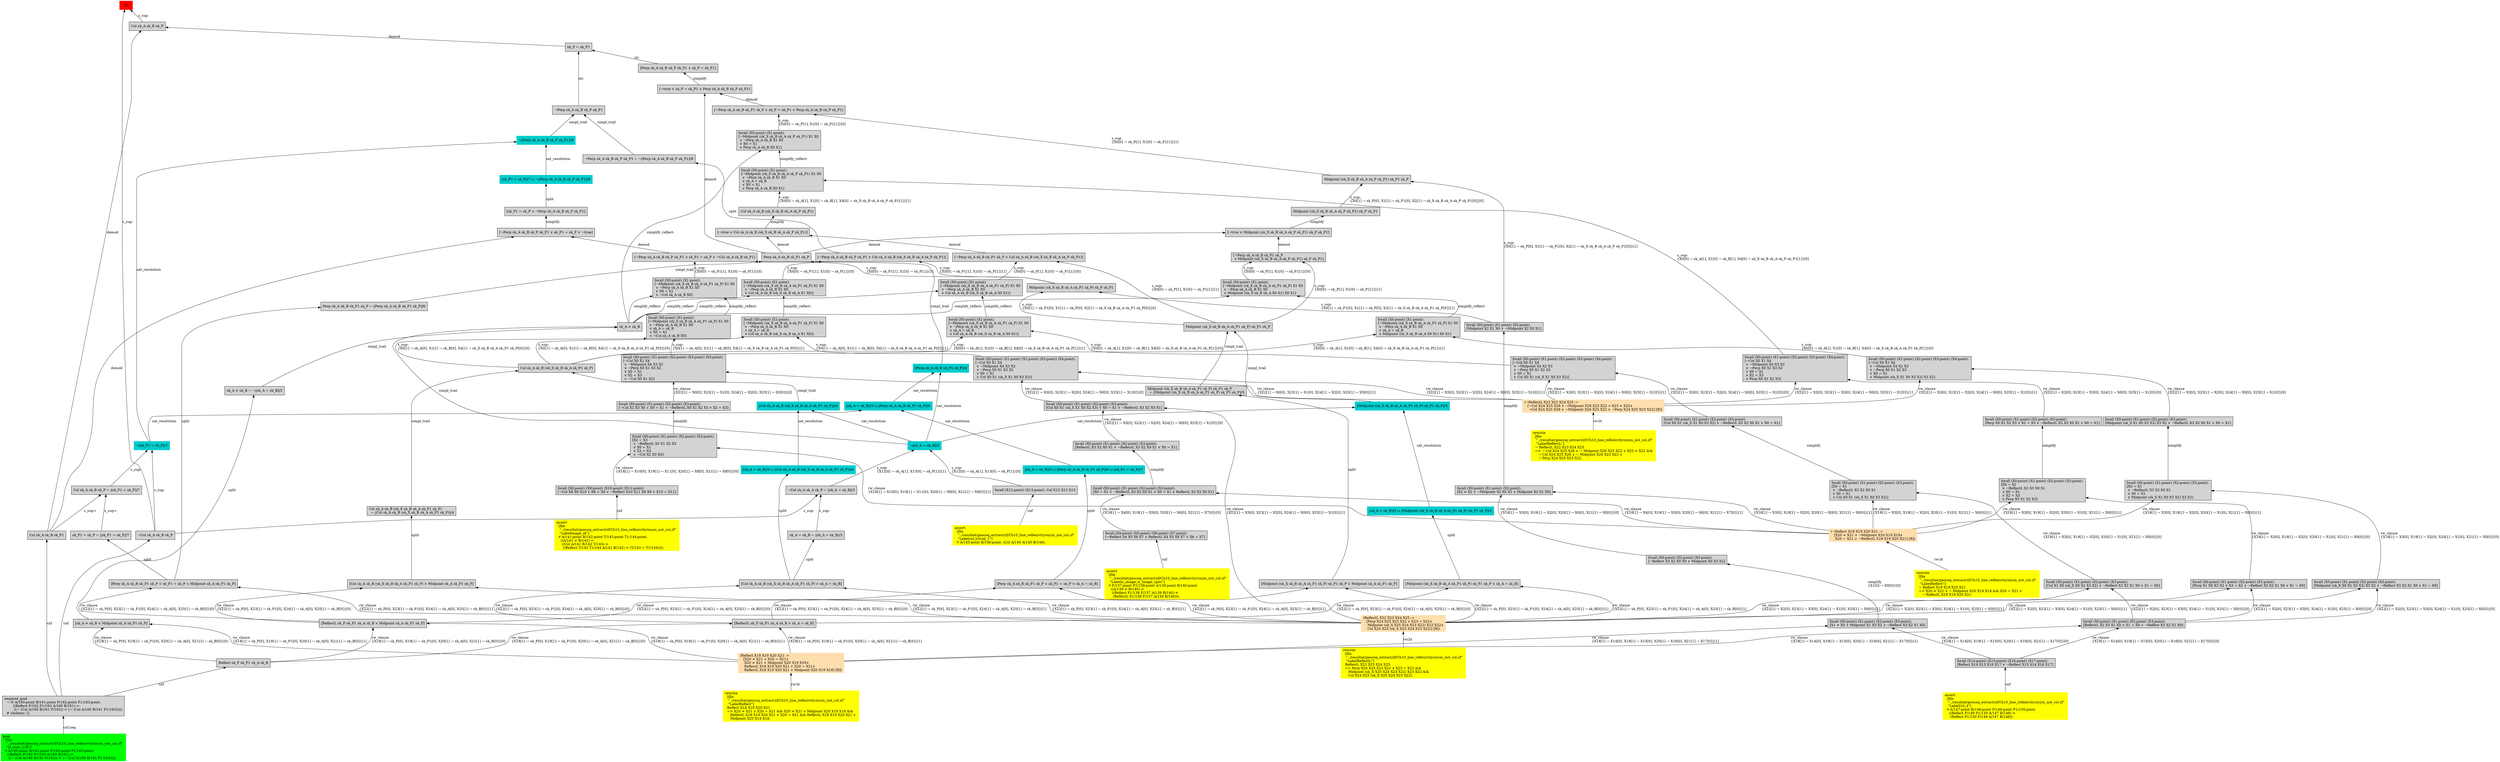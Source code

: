digraph "unsat_graph" {
  vertex_0 [color=red, label="[]", shape=box, style=filled];
  vertex_0 -> vertex_1 [label="s_sup-\l", dir="back"];
  vertex_1 [shape=box, label="¬Col sk_A sk_B sk_P\l", style=filled];
  vertex_1 -> vertex_2 [label="cnf", dir="back"];
  vertex_2 [shape=box, label="negated_goal\l  ¬ (∀ A/160:point B/161:point P/162:point P1/163:point.\l        ((Reflect P/162 P1/163 A/160 B/161) ⇒\l         ((¬ (Col A/160 B/161 P/162)) ⇒ (¬ (Col A/160 B/161 P1/163)))))\l  # skolems: [].\l", style=filled];
  vertex_2 -> vertex_3 [label="cnf.neg", dir="back"];
  vertex_3 [color=green, shape=box, label="goal\l  [file\l   \"../resultat/geocoq_extract/zf/Ch10_line_reflexivity/osym_not_col.zf\" \l   \"zf_stmt_128\"]\l  ∀ A/160:point B/161:point P/162:point P1/163:point.\l    ((Reflect P/162 P1/163 A/160 B/161) ⇒\l     ((¬ (Col A/160 B/161 P/162)) ⇒ (¬ (Col A/160 B/161 P1/163)))).\l", style=filled];
  vertex_0 -> vertex_4 [label="s_sup-\l", dir="back"];
  vertex_4 [shape=box, label="Col sk_A sk_B sk_P\l", style=filled];
  vertex_4 -> vertex_5 [label="demod", dir="back"];
  vertex_5 [shape=box, label="sk_P = sk_P1\l", style=filled];
  vertex_5 -> vertex_6 [label="clc", dir="back"];
  vertex_6 [shape=box, label="¬Perp sk_A sk_B sk_P sk_P1\l", style=filled];
  vertex_6 -> vertex_7 [label="simpl_trail", dir="back"];
  vertex_7 [color=cyan3, shape=box, label="¬⟦Perp sk_A sk_B sk_P sk_P1⟧/9\l", style=filled];
  vertex_7 -> vertex_8 [label="sat_resolution", dir="back"];
  vertex_8 [color=cyan3, shape=box, label="¬⟦sk_P1 = sk_P⟧/7\l", style=filled];
  vertex_8 -> vertex_1 [label="s_sup-\l", dir="back"];
  vertex_8 -> vertex_9 [label="s_sup-\l", dir="back"];
  vertex_9 [shape=box, label="Col sk_A sk_B sk_P ← ⟦sk_P1 = sk_P⟧/7\l", style=filled];
  vertex_9 -> vertex_10 [label="s_sup+\l", dir="back"];
  vertex_10 [shape=box, label="Col sk_A sk_B sk_P1\l", style=filled];
  vertex_10 -> vertex_2 [label="cnf", dir="back"];
  vertex_9 -> vertex_11 [label="s_sup+\l", dir="back"];
  vertex_11 [shape=box, label="sk_P1 = sk_P ← ⟦sk_P1 = sk_P⟧/7\l", style=filled];
  vertex_11 -> vertex_12 [label="split", dir="back"];
  vertex_12 [shape=box, label="[Perp sk_A sk_B sk_P1 sk_P ∨ sk_P1 = sk_P ∨ Midpoint sk_A sk_P1 sk_P]\l", style=filled];
  vertex_12 -> vertex_13 [label="rw_clause\l\{X22[1] → sk_P[0], X23[1] → sk_P1[0], X24[1] → sk_A[0], X25[1] → sk_B[0]\}[1]\l", dir="back"];
  vertex_13 [color=navajowhite, shape=box, label="(ReflectL X22 X23 X24 X25 :=\l   [Perp X24 X25 X23 X22 ∨ X23 = X22∧\l    Midpoint (sk_X X25 X24 X23 X22) X23 X22∧\l    Col X24 X25 (sk_X X25 X24 X23 X22)] [B])\l", style=filled];
  vertex_13 -> vertex_14 [label="rw.lit", dir="back"];
  vertex_14 [color=yellow, shape=box, label="rewrite\l  [file\l   \"../resultat/geocoq_extract/zf/Ch10_line_reflexivity/osym_not_col.zf\" \l   \"LabelReflectL\"]\l  ReflectL X22 X23 X24 X25\l  =\> Perp X24 X25 X23 X22 ∨ X23 = X22 && \l     Midpoint (sk_X X25 X24 X23 X22) X23 X22 && \l     Col X24 X25 (sk_X X25 X24 X23 X22).\l", style=filled];
  vertex_12 -> vertex_15 [label="rw_clause\l\{X22[1] → sk_P[0], X23[1] → sk_P1[0], X24[1] → sk_A[0], X25[1] → sk_B[0]\}[0]\l", dir="back"];
  vertex_15 [shape=box, label="[ReflectL sk_P sk_P1 sk_A sk_B ∨ Midpoint sk_A sk_P1 sk_P]\l", style=filled];
  vertex_15 -> vertex_16 [label="rw_clause\l\{X18[1] → sk_P[0], X19[1] → sk_P1[0], X20[1] → sk_A[0], X21[1] → sk_B[0]\}[1]\l", dir="back"];
  vertex_16 [color=navajowhite, shape=box, label="(Reflect X18 X19 X20 X21 :=\l   [X20 ≠ X21 ∨ X20 = X21∧\l    X20 ≠ X21 ∨ Midpoint X20 X19 X18∧\l    ReflectL X18 X19 X20 X21 ∨ X20 = X21∧\l    ReflectL X18 X19 X20 X21 ∨ Midpoint X20 X19 X18] [B])\l", style=filled];
  vertex_16 -> vertex_17 [label="rw.lit", dir="back"];
  vertex_17 [color=yellow, shape=box, label="rewrite\l  [file\l   \"../resultat/geocoq_extract/zf/Ch10_line_reflexivity/osym_not_col.zf\" \l   \"LabelReflect\"]\l  Reflect X18 X19 X20 X21\l  =\> X20 ≠ X21 ∨ X20 = X21 && X20 ≠ X21 ∨ Midpoint X20 X19 X18 && \l     ReflectL X18 X19 X20 X21 ∨ X20 = X21 && ReflectL X18 X19 X20 X21 ∨ \l     Midpoint X20 X19 X18.\l", style=filled];
  vertex_15 -> vertex_18 [label="rw_clause\l\{X18[1] → sk_P[0], X19[1] → sk_P1[0], X20[1] → sk_A[0], X21[1] → sk_B[0]\}[0]\l", dir="back"];
  vertex_18 [shape=box, label="Reflect sk_P sk_P1 sk_A sk_B\l", style=filled];
  vertex_18 -> vertex_2 [label="cnf", dir="back"];
  vertex_7 -> vertex_19 [label="sat_resolution", dir="back"];
  vertex_19 [color=cyan3, shape=box, label="⟦sk_P1 = sk_P⟧/7 ⊔ ¬⟦Perp sk_A sk_B sk_P sk_P1⟧/9\l", style=filled];
  vertex_19 -> vertex_20 [label="split", dir="back"];
  vertex_20 [shape=box, label="[sk_P1 = sk_P ∨ ¬Perp sk_A sk_B sk_P sk_P1]\l", style=filled];
  vertex_20 -> vertex_21 [label="simplify", dir="back"];
  vertex_21 [shape=box, label="[¬Perp sk_A sk_B sk_P sk_P1 ∨ sk_P1 = sk_P ∨ ¬true]\l", style=filled];
  vertex_21 -> vertex_10 [label="demod", dir="back"];
  vertex_21 -> vertex_22 [label="demod", dir="back"];
  vertex_22 [shape=box, label="[¬Perp sk_A sk_B sk_P sk_P1 ∨ sk_P1 = sk_P ∨ ¬Col sk_A sk_B sk_P1]\l", style=filled];
  vertex_22 -> vertex_23 [label="s_sup-\l\{X0[0] → sk_P1[1], X1[0] → sk_P[1]\}[0]\l", dir="back"];
  vertex_23 [shape=box, label="forall (X0:point) (X1:point).\l[¬Midpoint (sk_X sk_B sk_A sk_P1 sk_P) X1 X0\l ∨ ¬Perp sk_A sk_B X1 X0\l ∨ X0 = X1\l ∨ ¬Col sk_A sk_B X0]\l", style=filled];
  vertex_23 -> vertex_24 [label="simplify_reflect-", dir="back"];
  vertex_24 [shape=box, label="sk_A ≠ sk_B\l", style=filled];
  vertex_24 -> vertex_25 [label="simpl_trail", dir="back"];
  vertex_25 [color=cyan3, shape=box, label="¬⟦sk_A = sk_B⟧/3\l", style=filled];
  vertex_25 -> vertex_26 [label="s_sup-\l\{X12[0] → sk_A[1], X13[0] → sk_P[1]\}[1]\l", dir="back"];
  vertex_26 [shape=box, label="¬Col sk_A sk_A sk_P ← ⟦sk_A = sk_B⟧/3\l", style=filled];
  vertex_26 -> vertex_1 [label="s_sup-\l", dir="back"];
  vertex_26 -> vertex_27 [label="s_sup-\l", dir="back"];
  vertex_27 [shape=box, label="sk_A = sk_B ← ⟦sk_A = sk_B⟧/3\l", style=filled];
  vertex_27 -> vertex_28 [label="split", dir="back"];
  vertex_28 [shape=box, label="[Col sk_A sk_B (sk_X sk_B sk_A sk_P1 sk_P) ∨ sk_A = sk_B]\l", style=filled];
  vertex_28 -> vertex_13 [label="rw_clause\l\{X22[1] → sk_P[0], X23[1] → sk_P1[0], X24[1] → sk_A[0], X25[1] → sk_B[0]\}[1]\l", dir="back"];
  vertex_28 -> vertex_29 [label="rw_clause\l\{X22[1] → sk_P[0], X23[1] → sk_P1[0], X24[1] → sk_A[0], X25[1] → sk_B[0]\}[0]\l", dir="back"];
  vertex_29 [shape=box, label="[ReflectL sk_P sk_P1 sk_A sk_B ∨ sk_A = sk_B]\l", style=filled];
  vertex_29 -> vertex_16 [label="rw_clause\l\{X18[1] → sk_P[0], X19[1] → sk_P1[0], X20[1] → sk_A[0], X21[1] → sk_B[0]\}[1]\l", dir="back"];
  vertex_29 -> vertex_18 [label="rw_clause\l\{X18[1] → sk_P[0], X19[1] → sk_P1[0], X20[1] → sk_A[0], X21[1] → sk_B[0]\}[0]\l", dir="back"];
  vertex_25 -> vertex_30 [label="s_sup-\l\{X12[0] → sk_A[1], X13[0] → sk_P[1]\}[0]\l", dir="back"];
  vertex_30 [shape=box, label="forall (X12:point) (X13:point). Col X12 X12 X13\l", style=filled];
  vertex_30 -> vertex_31 [label="cnf", dir="back"];
  vertex_31 [color=yellow, shape=box, label="assert\l  [file\l   \"../resultat/geocoq_extract/zf/Ch10_line_reflexivity/osym_not_col.zf\" \l   \"Labelcol_trivial_1\"]\l  ∀ A/145:point B/146:point. (Col A/145 A/145 B/146).\l", style=filled];
  vertex_24 -> vertex_32 [label="simpl_trail", dir="back"];
  vertex_32 [shape=box, label="sk_A ≠ sk_B ← ¬⟦sk_A = sk_B⟧/3\l", style=filled];
  vertex_32 -> vertex_33 [label="split", dir="back"];
  vertex_33 [shape=box, label="[sk_A ≠ sk_B ∨ Midpoint sk_A sk_P1 sk_P]\l", style=filled];
  vertex_33 -> vertex_16 [label="rw_clause\l\{X18[1] → sk_P[0], X19[1] → sk_P1[0], X20[1] → sk_A[0], X21[1] → sk_B[0]\}[1]\l", dir="back"];
  vertex_33 -> vertex_18 [label="rw_clause\l\{X18[1] → sk_P[0], X19[1] → sk_P1[0], X20[1] → sk_A[0], X21[1] → sk_B[0]\}[0]\l", dir="back"];
  vertex_23 -> vertex_34 [label="simplify_reflect-", dir="back"];
  vertex_34 [shape=box, label="forall (X0:point) (X1:point).\l[¬Midpoint (sk_X sk_B sk_A sk_P1 sk_P) X1 X0\l ∨ ¬Perp sk_A sk_B X1 X0\l ∨ sk_A = sk_B\l ∨ X0 = X1\l ∨ ¬Col sk_A sk_B X0]\l", style=filled];
  vertex_34 -> vertex_35 [label="s_sup-\l\{X0[1] → sk_A[0], X1[1] → sk_B[0], X4[1] → sk_X sk_B sk_A sk_P1 sk_P[0]\}[1]\l", dir="back"];
  vertex_35 [shape=box, label="forall (X0:point) (X1:point) (X2:point) (X3:point) (X4:point).\l[¬Col X0 X1 X4\l ∨ ¬Midpoint X4 X3 X2\l ∨ ¬Perp X0 X1 X3 X2\l ∨ X0 = X1\l ∨ X2 = X3\l ∨ ¬Col X0 X1 X2]\l", style=filled];
  vertex_35 -> vertex_36 [label="rw_clause\l\{X22[1] → X0[0], X23[1] → X1[0], X24[1] → X2[0], X25[1] → X3[0]\}[1]\l", dir="back"];
  vertex_36 [color=navajowhite, shape=box, label="(¬ReflectL X22 X23 X24 X25 :=\l   [¬Col X24 X25 X26 ∨ ¬Midpoint X26 X23 X22 ∨ X23 ≠ X22∧\l    ¬Col X24 X25 X26 ∨ ¬Midpoint X26 X23 X22 ∨ ¬Perp X24 X25 X23 X22] [B])\l", style=filled];
  vertex_36 -> vertex_37 [label="rw.lit", dir="back"];
  vertex_37 [color=yellow, shape=box, label="rewrite\l  [file\l   \"../resultat/geocoq_extract/zf/Ch10_line_reflexivity/osym_not_col.zf\" \l   \"LabelReflectL\"]\l  ¬ ReflectL X22 X23 X24 X25\l  =\> ¬ Col X24 X25 X26 ∨ ¬ Midpoint X26 X23 X22 ∨ X23 ≠ X22 && \l     ¬ Col X24 X25 X26 ∨ ¬ Midpoint X26 X23 X22 ∨ \l     ¬ Perp X24 X25 X23 X22.\l", style=filled];
  vertex_35 -> vertex_38 [label="rw_clause\l\{X22[1] → X0[0], X23[1] → X1[0], X24[1] → X2[0], X25[1] → X3[0]\}[0]\l", dir="back"];
  vertex_38 [shape=box, label="forall (X0:point) (X1:point) (X2:point) (X3:point).\l[¬Col X2 X3 X0 ∨ X0 = X1 ∨ ¬ReflectL X0 X1 X2 X3 ∨ X2 = X3]\l", style=filled];
  vertex_38 -> vertex_39 [label="simplify", dir="back"];
  vertex_39 [shape=box, label="forall (X0:point) (X1:point) (X2:point) (X3:point).\l[X2 = X3\l ∨ ¬ReflectL X0 X1 X2 X3\l ∨ X0 = X1\l ∨ X2 = X3\l ∨ ¬Col X2 X3 X0]\l", style=filled];
  vertex_39 -> vertex_40 [label="rw_clause\l\{X18[1] → X10[0], X19[1] → X11[0], X20[1] → X8[0], X21[1] → X9[0]\}[1]\l", dir="back"];
  vertex_40 [color=navajowhite, shape=box, label="(¬Reflect X18 X19 X20 X21 :=\l   [X20 ≠ X21 ∨ ¬Midpoint X20 X19 X18∧\l    X20 = X21 ∨ ¬ReflectL X18 X19 X20 X21] [B])\l", style=filled];
  vertex_40 -> vertex_41 [label="rw.lit", dir="back"];
  vertex_41 [color=yellow, shape=box, label="rewrite\l  [file\l   \"../resultat/geocoq_extract/zf/Ch10_line_reflexivity/osym_not_col.zf\" \l   \"LabelReflect\"]\l  ¬ Reflect X18 X19 X20 X21\l  =\> X20 ≠ X21 ∨ ¬ Midpoint X20 X19 X18 && X20 = X21 ∨ \l     ¬ ReflectL X18 X19 X20 X21.\l", style=filled];
  vertex_39 -> vertex_42 [label="rw_clause\l\{X18[1] → X10[0], X19[1] → X11[0], X20[1] → X8[0], X21[1] → X9[0]\}[0]\l", dir="back"];
  vertex_42 [shape=box, label="forall (X8:point) (X9:point) (X10:point) (X11:point).\l[¬Col X8 X9 X10 ∨ X8 = X9 ∨ ¬Reflect X10 X11 X8 X9 ∨ X10 = X11]\l", style=filled];
  vertex_42 -> vertex_43 [label="cnf", dir="back"];
  vertex_43 [color=yellow, shape=box, label="assert\l  [file\l   \"../resultat/geocoq_extract/zf/Ch10_line_reflexivity/osym_not_col.zf\" \l   \"Labelimage_id\"]\l  ∀ A/141:point B/142:point T/143:point T1/144:point.\l    ((A/141 ≠ B/142) ⇒\l     ((Col A/141 B/142 T/143) ⇒\l      ((Reflect T/143 T1/144 A/141 B/142) ⇒ (T/143 = T1/144)))).\l", style=filled];
  vertex_34 -> vertex_44 [label="s_sup-\l\{X0[1] → sk_A[0], X1[1] → sk_B[0], X4[1] → sk_X sk_B sk_A sk_P1 sk_P[0]\}[0]\l", dir="back"];
  vertex_44 [shape=box, label="Col sk_A sk_B (sk_X sk_B sk_A sk_P1 sk_P)\l", style=filled];
  vertex_44 -> vertex_45 [label="simpl_trail", dir="back"];
  vertex_45 [color=cyan3, shape=box, label="⟦Col sk_A sk_B (sk_X sk_B sk_A sk_P1 sk_P)⟧/4\l", style=filled];
  vertex_45 -> vertex_25 [label="sat_resolution", dir="back"];
  vertex_45 -> vertex_46 [label="sat_resolution", dir="back"];
  vertex_46 [color=cyan3, shape=box, label="⟦sk_A = sk_B⟧/3 ⊔ ⟦Col sk_A sk_B (sk_X sk_B sk_A sk_P1 sk_P)⟧/4\l", style=filled];
  vertex_46 -> vertex_28 [label="split", dir="back"];
  vertex_44 -> vertex_47 [label="simpl_trail", dir="back"];
  vertex_47 [shape=box, label="Col sk_A sk_B (sk_X sk_B sk_A sk_P1 sk_P)\l  ← ⟦Col sk_A sk_B (sk_X sk_B sk_A sk_P1 sk_P)⟧/4\l", style=filled];
  vertex_47 -> vertex_48 [label="split", dir="back"];
  vertex_48 [shape=box, label="[Col sk_A sk_B (sk_X sk_B sk_A sk_P1 sk_P) ∨ Midpoint sk_A sk_P1 sk_P]\l", style=filled];
  vertex_48 -> vertex_13 [label="rw_clause\l\{X22[1] → sk_P[0], X23[1] → sk_P1[0], X24[1] → sk_A[0], X25[1] → sk_B[0]\}[1]\l", dir="back"];
  vertex_48 -> vertex_15 [label="rw_clause\l\{X22[1] → sk_P[0], X23[1] → sk_P1[0], X24[1] → sk_A[0], X25[1] → sk_B[0]\}[0]\l", dir="back"];
  vertex_22 -> vertex_49 [label="s_sup-\l\{X0[0] → sk_P1[1], X1[0] → sk_P[1]\}[1]\l", dir="back"];
  vertex_49 [shape=box, label="Midpoint (sk_X sk_B sk_A sk_P1 sk_P) sk_P sk_P1\l", style=filled];
  vertex_49 -> vertex_50 [label="s_sup-\l\{X0[1] → sk_P1[0], X1[1] → sk_P[0], X2[1] → sk_X sk_B sk_A sk_P1 sk_P[0]\}[1]\l", dir="back"];
  vertex_50 [shape=box, label="forall (X0:point) (X1:point) (X2:point).\l[Midpoint X2 X1 X0 ∨ ¬Midpoint X2 X0 X1]\l", style=filled];
  vertex_50 -> vertex_51 [label="simplify", dir="back"];
  vertex_51 [shape=box, label="forall (X0:point) (X1:point) (X2:point).\l[X2 ≠ X2 ∨ ¬Midpoint X2 X0 X1 ∨ Midpoint X2 X1 X0]\l", style=filled];
  vertex_51 -> vertex_40 [label="rw_clause\l\{X18[1] → X3[0], X19[1] → X2[0], X20[1] → X0[0], X21[1] → X0[0]\}[1]\l", dir="back"];
  vertex_51 -> vertex_52 [label="rw_clause\l\{X18[1] → X3[0], X19[1] → X2[0], X20[1] → X0[0], X21[1] → X0[0]\}[0]\l", dir="back"];
  vertex_52 [shape=box, label="forall (X0:point) (X2:point) (X3:point).\l[¬Reflect X3 X2 X0 X0 ∨ Midpoint X0 X3 X2]\l", style=filled];
  vertex_52 -> vertex_53 [label="simplify\l\{X1[0] → X0[0]\}[0]\l", dir="back"];
  vertex_53 [shape=box, label="forall (X0:point) (X1:point) (X2:point) (X3:point).\l[X1 ≠ X0 ∨ Midpoint X1 X3 X2 ∨ ¬Reflect X3 X2 X1 X0]\l", style=filled];
  vertex_53 -> vertex_16 [label="rw_clause\l\{X18[1] → X14[0], X19[1] → X15[0], X20[1] → X16[0], X21[1] → X17[0]\}[1]\l", dir="back"];
  vertex_53 -> vertex_54 [label="rw_clause\l\{X18[1] → X14[0], X19[1] → X15[0], X20[1] → X16[0], X21[1] → X17[0]\}[0]\l", dir="back"];
  vertex_54 [shape=box, label="forall (X14:point) (X15:point) (X16:point) (X17:point).\l[Reflect X14 X15 X16 X17 ∨ ¬Reflect X15 X14 X16 X17]\l", style=filled];
  vertex_54 -> vertex_55 [label="cnf", dir="back"];
  vertex_55 [color=yellow, shape=box, label="assert\l  [file\l   \"../resultat/geocoq_extract/zf/Ch10_line_reflexivity/osym_not_col.zf\" \l   \"Labell10_4\"]\l  ∀ A/147:point B/148:point P/149:point P1/150:point.\l    ((Reflect P/149 P1/150 A/147 B/148) ⇒\l     (Reflect P1/150 P/149 A/147 B/148)).\l", style=filled];
  vertex_49 -> vertex_56 [label="s_sup-\l\{X0[1] → sk_P1[0], X1[1] → sk_P[0], X2[1] → sk_X sk_B sk_A sk_P1 sk_P[0]\}[0]\l", dir="back"];
  vertex_56 [shape=box, label="Midpoint (sk_X sk_B sk_A sk_P1 sk_P) sk_P1 sk_P\l", style=filled];
  vertex_56 -> vertex_57 [label="simpl_trail", dir="back"];
  vertex_57 [color=cyan3, shape=box, label="⟦Midpoint (sk_X sk_B sk_A sk_P1 sk_P) sk_P1 sk_P⟧/5\l", style=filled];
  vertex_57 -> vertex_25 [label="sat_resolution", dir="back"];
  vertex_57 -> vertex_58 [label="sat_resolution", dir="back"];
  vertex_58 [color=cyan3, shape=box, label="⟦sk_A = sk_B⟧/3 ⊔ ⟦Midpoint (sk_X sk_B sk_A sk_P1 sk_P) sk_P1 sk_P⟧/5\l", style=filled];
  vertex_58 -> vertex_59 [label="split", dir="back"];
  vertex_59 [shape=box, label="[Midpoint (sk_X sk_B sk_A sk_P1 sk_P) sk_P1 sk_P ∨ sk_A = sk_B]\l", style=filled];
  vertex_59 -> vertex_13 [label="rw_clause\l\{X22[1] → sk_P[0], X23[1] → sk_P1[0], X24[1] → sk_A[0], X25[1] → sk_B[0]\}[1]\l", dir="back"];
  vertex_59 -> vertex_29 [label="rw_clause\l\{X22[1] → sk_P[0], X23[1] → sk_P1[0], X24[1] → sk_A[0], X25[1] → sk_B[0]\}[0]\l", dir="back"];
  vertex_56 -> vertex_60 [label="simpl_trail", dir="back"];
  vertex_60 [shape=box, label="Midpoint (sk_X sk_B sk_A sk_P1 sk_P) sk_P1 sk_P\l  ← ⟦Midpoint (sk_X sk_B sk_A sk_P1 sk_P) sk_P1 sk_P⟧/5\l", style=filled];
  vertex_60 -> vertex_61 [label="split", dir="back"];
  vertex_61 [shape=box, label="[Midpoint (sk_X sk_B sk_A sk_P1 sk_P) sk_P1 sk_P ∨ Midpoint sk_A sk_P1 sk_P]\l", style=filled];
  vertex_61 -> vertex_13 [label="rw_clause\l\{X22[1] → sk_P[0], X23[1] → sk_P1[0], X24[1] → sk_A[0], X25[1] → sk_B[0]\}[1]\l", dir="back"];
  vertex_61 -> vertex_15 [label="rw_clause\l\{X22[1] → sk_P[0], X23[1] → sk_P1[0], X24[1] → sk_A[0], X25[1] → sk_B[0]\}[0]\l", dir="back"];
  vertex_6 -> vertex_62 [label="simpl_trail", dir="back"];
  vertex_62 [shape=box, label="¬Perp sk_A sk_B sk_P sk_P1 ← ¬⟦Perp sk_A sk_B sk_P sk_P1⟧/9\l", style=filled];
  vertex_62 -> vertex_63 [label="split", dir="back"];
  vertex_63 [shape=box, label="[¬Perp sk_A sk_B sk_P sk_P1 ∨ Col sk_A sk_B (sk_X sk_B sk_A sk_P sk_P1)]\l", style=filled];
  vertex_63 -> vertex_64 [label="s_sup-\l\{X0[0] → sk_P1[1], X1[0] → sk_P[1]\}[0]\l", dir="back"];
  vertex_64 [shape=box, label="forall (X0:point) (X1:point).\l[¬Midpoint (sk_X sk_B sk_A sk_P1 sk_P) X1 X0\l ∨ ¬Perp sk_A sk_B X1 X0\l ∨ Col sk_A sk_B (sk_X sk_B sk_A X1 X0)]\l", style=filled];
  vertex_64 -> vertex_24 [label="simplify_reflect-", dir="back"];
  vertex_64 -> vertex_65 [label="simplify_reflect-", dir="back"];
  vertex_65 [shape=box, label="forall (X0:point) (X1:point).\l[¬Midpoint (sk_X sk_B sk_A sk_P1 sk_P) X1 X0\l ∨ ¬Perp sk_A sk_B X1 X0\l ∨ sk_A = sk_B\l ∨ Col sk_A sk_B (sk_X sk_B sk_A X1 X0)]\l", style=filled];
  vertex_65 -> vertex_66 [label="s_sup-\l\{X0[1] → sk_A[0], X1[1] → sk_B[0], X4[1] → sk_X sk_B sk_A sk_P1 sk_P[0]\}[1]\l", dir="back"];
  vertex_66 [shape=box, label="forall (X0:point) (X1:point) (X2:point) (X3:point) (X4:point).\l[¬Col X0 X1 X4\l ∨ ¬Midpoint X4 X3 X2\l ∨ ¬Perp X0 X1 X3 X2\l ∨ X0 = X1\l ∨ Col X0 X1 (sk_X X1 X0 X3 X2)]\l", style=filled];
  vertex_66 -> vertex_36 [label="rw_clause\l\{X22[1] → X3[0], X23[1] → X2[0], X24[1] → X0[0], X25[1] → X1[0]\}[1]\l", dir="back"];
  vertex_66 -> vertex_67 [label="rw_clause\l\{X22[1] → X3[0], X23[1] → X2[0], X24[1] → X0[0], X25[1] → X1[0]\}[0]\l", dir="back"];
  vertex_67 [shape=box, label="forall (X0:point) (X1:point) (X2:point) (X3:point).\l[Col X0 X1 (sk_X X1 X0 X2 X3) ∨ X0 = X1 ∨ ¬ReflectL X3 X2 X0 X1]\l", style=filled];
  vertex_67 -> vertex_13 [label="rw_clause\l\{X22[1] → X3[0], X23[1] → X2[0], X24[1] → X0[0], X25[1] → X1[0]\}[1]\l", dir="back"];
  vertex_67 -> vertex_68 [label="rw_clause\l\{X22[1] → X3[0], X23[1] → X2[0], X24[1] → X0[0], X25[1] → X1[0]\}[0]\l", dir="back"];
  vertex_68 [shape=box, label="forall (X0:point) (X1:point) (X2:point) (X3:point).\l[ReflectL X3 X2 X0 X1 ∨ ¬ReflectL X3 X2 X0 X1 ∨ X0 = X1]\l", style=filled];
  vertex_68 -> vertex_69 [label="simplify", dir="back"];
  vertex_69 [shape=box, label="forall (X0:point) (X1:point) (X2:point) (X3:point).\l[X0 = X1 ∨ ¬ReflectL X3 X2 X0 X1 ∨ X0 = X1 ∨ ReflectL X3 X2 X0 X1]\l", style=filled];
  vertex_69 -> vertex_40 [label="rw_clause\l\{X18[1] → X4[0], X19[1] → X5[0], X20[1] → X6[0], X21[1] → X7[0]\}[1]\l", dir="back"];
  vertex_69 -> vertex_70 [label="rw_clause\l\{X18[1] → X4[0], X19[1] → X5[0], X20[1] → X6[0], X21[1] → X7[0]\}[0]\l", dir="back"];
  vertex_70 [shape=box, label="forall (X4:point) (X5:point) (X6:point) (X7:point).\l[¬Reflect X4 X5 X6 X7 ∨ ReflectL X4 X5 X6 X7 ∨ X6 = X7]\l", style=filled];
  vertex_70 -> vertex_71 [label="cnf", dir="back"];
  vertex_71 [color=yellow, shape=box, label="assert\l  [file\l   \"../resultat/geocoq_extract/zf/Ch10_line_reflexivity/osym_not_col.zf\" \l   \"Labelis_image_is_image_spec\"]\l  ∀ P/137:point P1/138:point A/139:point B/140:point.\l    ((A/139 ≠ B/140) ⇒\l     ((Reflect P1/138 P/137 A/139 B/140) ≡\l      (ReflectL P1/138 P/137 A/139 B/140))).\l", style=filled];
  vertex_65 -> vertex_44 [label="s_sup-\l\{X0[1] → sk_A[0], X1[1] → sk_B[0], X4[1] → sk_X sk_B sk_A sk_P1 sk_P[0]\}[0]\l", dir="back"];
  vertex_63 -> vertex_49 [label="s_sup-\l\{X0[0] → sk_P1[1], X1[0] → sk_P[1]\}[1]\l", dir="back"];
  vertex_5 -> vertex_72 [label="clc", dir="back"];
  vertex_72 [shape=box, label="[Perp sk_A sk_B sk_P sk_P1 ∨ sk_P = sk_P1]\l", style=filled];
  vertex_72 -> vertex_73 [label="simplify", dir="back"];
  vertex_73 [shape=box, label="[¬true ∨ sk_P = sk_P1 ∨ Perp sk_A sk_B sk_P sk_P1]\l", style=filled];
  vertex_73 -> vertex_74 [label="demod", dir="back"];
  vertex_74 [shape=box, label="Perp sk_A sk_B sk_P1 sk_P\l", style=filled];
  vertex_74 -> vertex_75 [label="simpl_trail", dir="back"];
  vertex_75 [color=cyan3, shape=box, label="⟦Perp sk_A sk_B sk_P1 sk_P⟧/6\l", style=filled];
  vertex_75 -> vertex_25 [label="sat_resolution", dir="back"];
  vertex_75 -> vertex_76 [label="sat_resolution", dir="back"];
  vertex_76 [color=cyan3, shape=box, label="⟦sk_A = sk_B⟧/3 ⊔ ⟦Perp sk_A sk_B sk_P1 sk_P⟧/6\l", style=filled];
  vertex_76 -> vertex_8 [label="sat_resolution", dir="back"];
  vertex_76 -> vertex_77 [label="sat_resolution", dir="back"];
  vertex_77 [color=cyan3, shape=box, label="⟦sk_A = sk_B⟧/3 ⊔ ⟦Perp sk_A sk_B sk_P1 sk_P⟧/6 ⊔ ⟦sk_P1 = sk_P⟧/7\l", style=filled];
  vertex_77 -> vertex_78 [label="split", dir="back"];
  vertex_78 [shape=box, label="[Perp sk_A sk_B sk_P1 sk_P ∨ sk_P1 = sk_P ∨ sk_A = sk_B]\l", style=filled];
  vertex_78 -> vertex_13 [label="rw_clause\l\{X22[1] → sk_P[0], X23[1] → sk_P1[0], X24[1] → sk_A[0], X25[1] → sk_B[0]\}[1]\l", dir="back"];
  vertex_78 -> vertex_29 [label="rw_clause\l\{X22[1] → sk_P[0], X23[1] → sk_P1[0], X24[1] → sk_A[0], X25[1] → sk_B[0]\}[0]\l", dir="back"];
  vertex_74 -> vertex_79 [label="simpl_trail", dir="back"];
  vertex_79 [shape=box, label="Perp sk_A sk_B sk_P1 sk_P ← ⟦Perp sk_A sk_B sk_P1 sk_P⟧/6\l", style=filled];
  vertex_79 -> vertex_12 [label="split", dir="back"];
  vertex_73 -> vertex_80 [label="demod", dir="back"];
  vertex_80 [shape=box, label="[¬Perp sk_A sk_B sk_P1 sk_P ∨ sk_P = sk_P1 ∨ Perp sk_A sk_B sk_P sk_P1]\l", style=filled];
  vertex_80 -> vertex_81 [label="s_sup-\l\{X0[0] → sk_P[1], X1[0] → sk_P1[1]\}[0]\l", dir="back"];
  vertex_81 [shape=box, label="forall (X0:point) (X1:point).\l[¬Midpoint (sk_X sk_B sk_A sk_P sk_P1) X1 X0\l ∨ ¬Perp sk_A sk_B X1 X0\l ∨ X0 = X1\l ∨ Perp sk_A sk_B X0 X1]\l", style=filled];
  vertex_81 -> vertex_24 [label="simplify_reflect-", dir="back"];
  vertex_81 -> vertex_82 [label="simplify_reflect-", dir="back"];
  vertex_82 [shape=box, label="forall (X0:point) (X1:point).\l[¬Midpoint (sk_X sk_B sk_A sk_P sk_P1) X1 X0\l ∨ ¬Perp sk_A sk_B X1 X0\l ∨ sk_A = sk_B\l ∨ X0 = X1\l ∨ Perp sk_A sk_B X0 X1]\l", style=filled];
  vertex_82 -> vertex_83 [label="s_sup-\l\{X0[0] → sk_A[1], X1[0] → sk_B[1], X4[0] → sk_X sk_B sk_A sk_P sk_P1[1]\}[0]\l", dir="back"];
  vertex_83 [shape=box, label="forall (X0:point) (X1:point) (X2:point) (X3:point) (X4:point).\l[¬Col X0 X1 X4\l ∨ ¬Midpoint X4 X3 X2\l ∨ ¬Perp X0 X1 X3 X2\l ∨ X0 = X1\l ∨ X2 = X3\l ∨ Perp X0 X1 X2 X3]\l", style=filled];
  vertex_83 -> vertex_36 [label="rw_clause\l\{X22[1] → X2[0], X23[1] → X3[0], X24[1] → X0[0], X25[1] → X1[0]\}[1]\l", dir="back"];
  vertex_83 -> vertex_84 [label="rw_clause\l\{X22[1] → X2[0], X23[1] → X3[0], X24[1] → X0[0], X25[1] → X1[0]\}[0]\l", dir="back"];
  vertex_84 [shape=box, label="forall (X0:point) (X1:point) (X2:point) (X3:point).\l[Perp X0 X1 X2 X3 ∨ X2 = X3 ∨ ¬ReflectL X2 X3 X0 X1 ∨ X0 = X1]\l", style=filled];
  vertex_84 -> vertex_85 [label="simplify", dir="back"];
  vertex_85 [shape=box, label="forall (X0:point) (X1:point) (X2:point) (X3:point).\l[X0 = X1\l ∨ ¬ReflectL X2 X3 X0 X1\l ∨ X0 = X1\l ∨ X2 = X3\l ∨ Perp X0 X1 X2 X3]\l", style=filled];
  vertex_85 -> vertex_40 [label="rw_clause\l\{X18[1] → X3[0], X19[1] → X2[0], X20[1] → X1[0], X21[1] → X0[0]\}[1]\l", dir="back"];
  vertex_85 -> vertex_86 [label="rw_clause\l\{X18[1] → X3[0], X19[1] → X2[0], X20[1] → X1[0], X21[1] → X0[0]\}[0]\l", dir="back"];
  vertex_86 [shape=box, label="forall (X0:point) (X1:point) (X2:point) (X3:point).\l[Perp X1 X0 X3 X2 ∨ X3 = X2 ∨ ¬Reflect X3 X2 X1 X0 ∨ X1 = X0]\l", style=filled];
  vertex_86 -> vertex_13 [label="rw_clause\l\{X22[1] → X2[0], X23[1] → X3[0], X24[1] → X1[0], X25[1] → X0[0]\}[1]\l", dir="back"];
  vertex_86 -> vertex_87 [label="rw_clause\l\{X22[1] → X2[0], X23[1] → X3[0], X24[1] → X1[0], X25[1] → X0[0]\}[0]\l", dir="back"];
  vertex_87 [shape=box, label="forall (X0:point) (X1:point) (X2:point) (X3:point).\l[ReflectL X2 X3 X1 X0 ∨ X1 = X0 ∨ ¬Reflect X3 X2 X1 X0]\l", style=filled];
  vertex_87 -> vertex_16 [label="rw_clause\l\{X18[1] → X14[0], X19[1] → X15[0], X20[1] → X16[0], X21[1] → X17[0]\}[1]\l", dir="back"];
  vertex_87 -> vertex_54 [label="rw_clause\l\{X18[1] → X14[0], X19[1] → X15[0], X20[1] → X16[0], X21[1] → X17[0]\}[0]\l", dir="back"];
  vertex_82 -> vertex_88 [label="s_sup-\l\{X0[0] → sk_A[1], X1[0] → sk_B[1], X4[0] → sk_X sk_B sk_A sk_P sk_P1[1]\}[1]\l", dir="back"];
  vertex_88 [shape=box, label="Col sk_A sk_B (sk_X sk_B sk_A sk_P sk_P1)\l", style=filled];
  vertex_88 -> vertex_89 [label="simplify", dir="back"];
  vertex_89 [shape=box, label="[¬true ∨ Col sk_A sk_B (sk_X sk_B sk_A sk_P sk_P1)]\l", style=filled];
  vertex_89 -> vertex_74 [label="demod", dir="back"];
  vertex_89 -> vertex_90 [label="demod", dir="back"];
  vertex_90 [shape=box, label="[¬Perp sk_A sk_B sk_P1 sk_P ∨ Col sk_A sk_B (sk_X sk_B sk_A sk_P sk_P1)]\l", style=filled];
  vertex_90 -> vertex_91 [label="s_sup-\l\{X0[0] → sk_P[1], X1[0] → sk_P1[1]\}[0]\l", dir="back"];
  vertex_91 [shape=box, label="forall (X0:point) (X1:point).\l[¬Midpoint (sk_X sk_B sk_A sk_P1 sk_P) X1 X0\l ∨ ¬Perp sk_A sk_B X1 X0\l ∨ Col sk_A sk_B (sk_X sk_B sk_A X0 X1)]\l", style=filled];
  vertex_91 -> vertex_24 [label="simplify_reflect-", dir="back"];
  vertex_91 -> vertex_92 [label="simplify_reflect-", dir="back"];
  vertex_92 [shape=box, label="forall (X0:point) (X1:point).\l[¬Midpoint (sk_X sk_B sk_A sk_P1 sk_P) X1 X0\l ∨ ¬Perp sk_A sk_B X1 X0\l ∨ sk_A = sk_B\l ∨ Col sk_A sk_B (sk_X sk_B sk_A X0 X1)]\l", style=filled];
  vertex_92 -> vertex_93 [label="s_sup-\l\{X0[0] → sk_A[1], X1[0] → sk_B[1], X4[0] → sk_X sk_B sk_A sk_P1 sk_P[1]\}[0]\l", dir="back"];
  vertex_93 [shape=box, label="forall (X0:point) (X1:point) (X2:point) (X3:point) (X4:point).\l[¬Col X0 X1 X4\l ∨ ¬Midpoint X4 X2 X3\l ∨ ¬Perp X0 X1 X2 X3\l ∨ X0 = X1\l ∨ Col X0 X1 (sk_X X1 X0 X3 X2)]\l", style=filled];
  vertex_93 -> vertex_36 [label="rw_clause\l\{X22[1] → X3[0], X23[1] → X2[0], X24[1] → X0[0], X25[1] → X1[0]\}[1]\l", dir="back"];
  vertex_93 -> vertex_94 [label="rw_clause\l\{X22[1] → X3[0], X23[1] → X2[0], X24[1] → X0[0], X25[1] → X1[0]\}[0]\l", dir="back"];
  vertex_94 [shape=box, label="forall (X0:point) (X1:point) (X2:point) (X3:point).\l[Col X0 X1 (sk_X X1 X0 X3 X2) ∨ ¬ReflectL X3 X2 X0 X1 ∨ X0 = X1]\l", style=filled];
  vertex_94 -> vertex_95 [label="simplify", dir="back"];
  vertex_95 [shape=box, label="forall (X0:point) (X1:point) (X2:point) (X3:point).\l[X0 = X1\l ∨ ¬ReflectL X3 X2 X0 X1\l ∨ X0 = X1\l ∨ Col X0 X1 (sk_X X1 X0 X3 X2)]\l", style=filled];
  vertex_95 -> vertex_40 [label="rw_clause\l\{X18[1] → X3[0], X19[1] → X2[0], X20[1] → X1[0], X21[1] → X0[0]\}[1]\l", dir="back"];
  vertex_95 -> vertex_96 [label="rw_clause\l\{X18[1] → X3[0], X19[1] → X2[0], X20[1] → X1[0], X21[1] → X0[0]\}[0]\l", dir="back"];
  vertex_96 [shape=box, label="forall (X0:point) (X1:point) (X2:point) (X3:point).\l[Col X1 X0 (sk_X X0 X1 X3 X2) ∨ ¬Reflect X3 X2 X1 X0 ∨ X1 = X0]\l", style=filled];
  vertex_96 -> vertex_13 [label="rw_clause\l\{X22[1] → X2[0], X23[1] → X3[0], X24[1] → X1[0], X25[1] → X0[0]\}[1]\l", dir="back"];
  vertex_96 -> vertex_87 [label="rw_clause\l\{X22[1] → X2[0], X23[1] → X3[0], X24[1] → X1[0], X25[1] → X0[0]\}[0]\l", dir="back"];
  vertex_92 -> vertex_44 [label="s_sup-\l\{X0[0] → sk_A[1], X1[0] → sk_B[1], X4[0] → sk_X sk_B sk_A sk_P1 sk_P[1]\}[1]\l", dir="back"];
  vertex_90 -> vertex_56 [label="s_sup-\l\{X0[0] → sk_P[1], X1[0] → sk_P1[1]\}[1]\l", dir="back"];
  vertex_80 -> vertex_97 [label="s_sup-\l\{X0[0] → sk_P[1], X1[0] → sk_P1[1]\}[1]\l", dir="back"];
  vertex_97 [shape=box, label="Midpoint (sk_X sk_B sk_A sk_P sk_P1) sk_P1 sk_P\l", style=filled];
  vertex_97 -> vertex_50 [label="s_sup-\l\{X0[1] → sk_P[0], X1[1] → sk_P1[0], X2[1] → sk_X sk_B sk_A sk_P sk_P1[0]\}[1]\l", dir="back"];
  vertex_97 -> vertex_98 [label="s_sup-\l\{X0[1] → sk_P[0], X1[1] → sk_P1[0], X2[1] → sk_X sk_B sk_A sk_P sk_P1[0]\}[0]\l", dir="back"];
  vertex_98 [shape=box, label="Midpoint (sk_X sk_B sk_A sk_P sk_P1) sk_P sk_P1\l", style=filled];
  vertex_98 -> vertex_99 [label="simplify", dir="back"];
  vertex_99 [shape=box, label="[¬true ∨ Midpoint (sk_X sk_B sk_A sk_P sk_P1) sk_P sk_P1]\l", style=filled];
  vertex_99 -> vertex_74 [label="demod", dir="back"];
  vertex_99 -> vertex_100 [label="demod", dir="back"];
  vertex_100 [shape=box, label="[¬Perp sk_A sk_B sk_P1 sk_P\l ∨ Midpoint (sk_X sk_B sk_A sk_P sk_P1) sk_P sk_P1]\l", style=filled];
  vertex_100 -> vertex_101 [label="s_sup-\l\{X0[0] → sk_P[1], X1[0] → sk_P1[1]\}[0]\l", dir="back"];
  vertex_101 [shape=box, label="forall (X0:point) (X1:point).\l[¬Midpoint (sk_X sk_B sk_A sk_P1 sk_P) X1 X0\l ∨ ¬Perp sk_A sk_B X1 X0\l ∨ Midpoint (sk_X sk_B sk_A X0 X1) X0 X1]\l", style=filled];
  vertex_101 -> vertex_24 [label="simplify_reflect-", dir="back"];
  vertex_101 -> vertex_102 [label="simplify_reflect-", dir="back"];
  vertex_102 [shape=box, label="forall (X0:point) (X1:point).\l[¬Midpoint (sk_X sk_B sk_A sk_P1 sk_P) X1 X0\l ∨ ¬Perp sk_A sk_B X1 X0\l ∨ sk_A = sk_B\l ∨ Midpoint (sk_X sk_B sk_A X0 X1) X0 X1]\l", style=filled];
  vertex_102 -> vertex_103 [label="s_sup-\l\{X0[0] → sk_A[1], X1[0] → sk_B[1], X4[0] → sk_X sk_B sk_A sk_P1 sk_P[1]\}[0]\l", dir="back"];
  vertex_103 [shape=box, label="forall (X0:point) (X1:point) (X2:point) (X3:point) (X4:point).\l[¬Col X0 X1 X4\l ∨ ¬Midpoint X4 X2 X3\l ∨ ¬Perp X0 X1 X2 X3\l ∨ X0 = X1\l ∨ Midpoint (sk_X X1 X0 X3 X2) X3 X2]\l", style=filled];
  vertex_103 -> vertex_36 [label="rw_clause\l\{X22[1] → X3[0], X23[1] → X2[0], X24[1] → X0[0], X25[1] → X1[0]\}[1]\l", dir="back"];
  vertex_103 -> vertex_104 [label="rw_clause\l\{X22[1] → X3[0], X23[1] → X2[0], X24[1] → X0[0], X25[1] → X1[0]\}[0]\l", dir="back"];
  vertex_104 [shape=box, label="forall (X0:point) (X1:point) (X2:point) (X3:point).\l[Midpoint (sk_X X1 X0 X3 X2) X3 X2 ∨ ¬ReflectL X3 X2 X0 X1 ∨ X0 = X1]\l", style=filled];
  vertex_104 -> vertex_105 [label="simplify", dir="back"];
  vertex_105 [shape=box, label="forall (X0:point) (X1:point) (X2:point) (X3:point).\l[X0 = X1\l ∨ ¬ReflectL X3 X2 X0 X1\l ∨ X0 = X1\l ∨ Midpoint (sk_X X1 X0 X3 X2) X3 X2]\l", style=filled];
  vertex_105 -> vertex_40 [label="rw_clause\l\{X18[1] → X3[0], X19[1] → X2[0], X20[1] → X1[0], X21[1] → X0[0]\}[1]\l", dir="back"];
  vertex_105 -> vertex_106 [label="rw_clause\l\{X18[1] → X3[0], X19[1] → X2[0], X20[1] → X1[0], X21[1] → X0[0]\}[0]\l", dir="back"];
  vertex_106 [shape=box, label="forall (X0:point) (X1:point) (X2:point) (X3:point).\l[Midpoint (sk_X X0 X1 X3 X2) X3 X2 ∨ ¬Reflect X3 X2 X1 X0 ∨ X1 = X0]\l", style=filled];
  vertex_106 -> vertex_13 [label="rw_clause\l\{X22[1] → X2[0], X23[1] → X3[0], X24[1] → X1[0], X25[1] → X0[0]\}[1]\l", dir="back"];
  vertex_106 -> vertex_87 [label="rw_clause\l\{X22[1] → X2[0], X23[1] → X3[0], X24[1] → X1[0], X25[1] → X0[0]\}[0]\l", dir="back"];
  vertex_102 -> vertex_44 [label="s_sup-\l\{X0[0] → sk_A[1], X1[0] → sk_B[1], X4[0] → sk_X sk_B sk_A sk_P1 sk_P[1]\}[1]\l", dir="back"];
  vertex_100 -> vertex_56 [label="s_sup-\l\{X0[0] → sk_P[1], X1[0] → sk_P1[1]\}[1]\l", dir="back"];
  vertex_4 -> vertex_10 [label="demod", dir="back"];
  }


